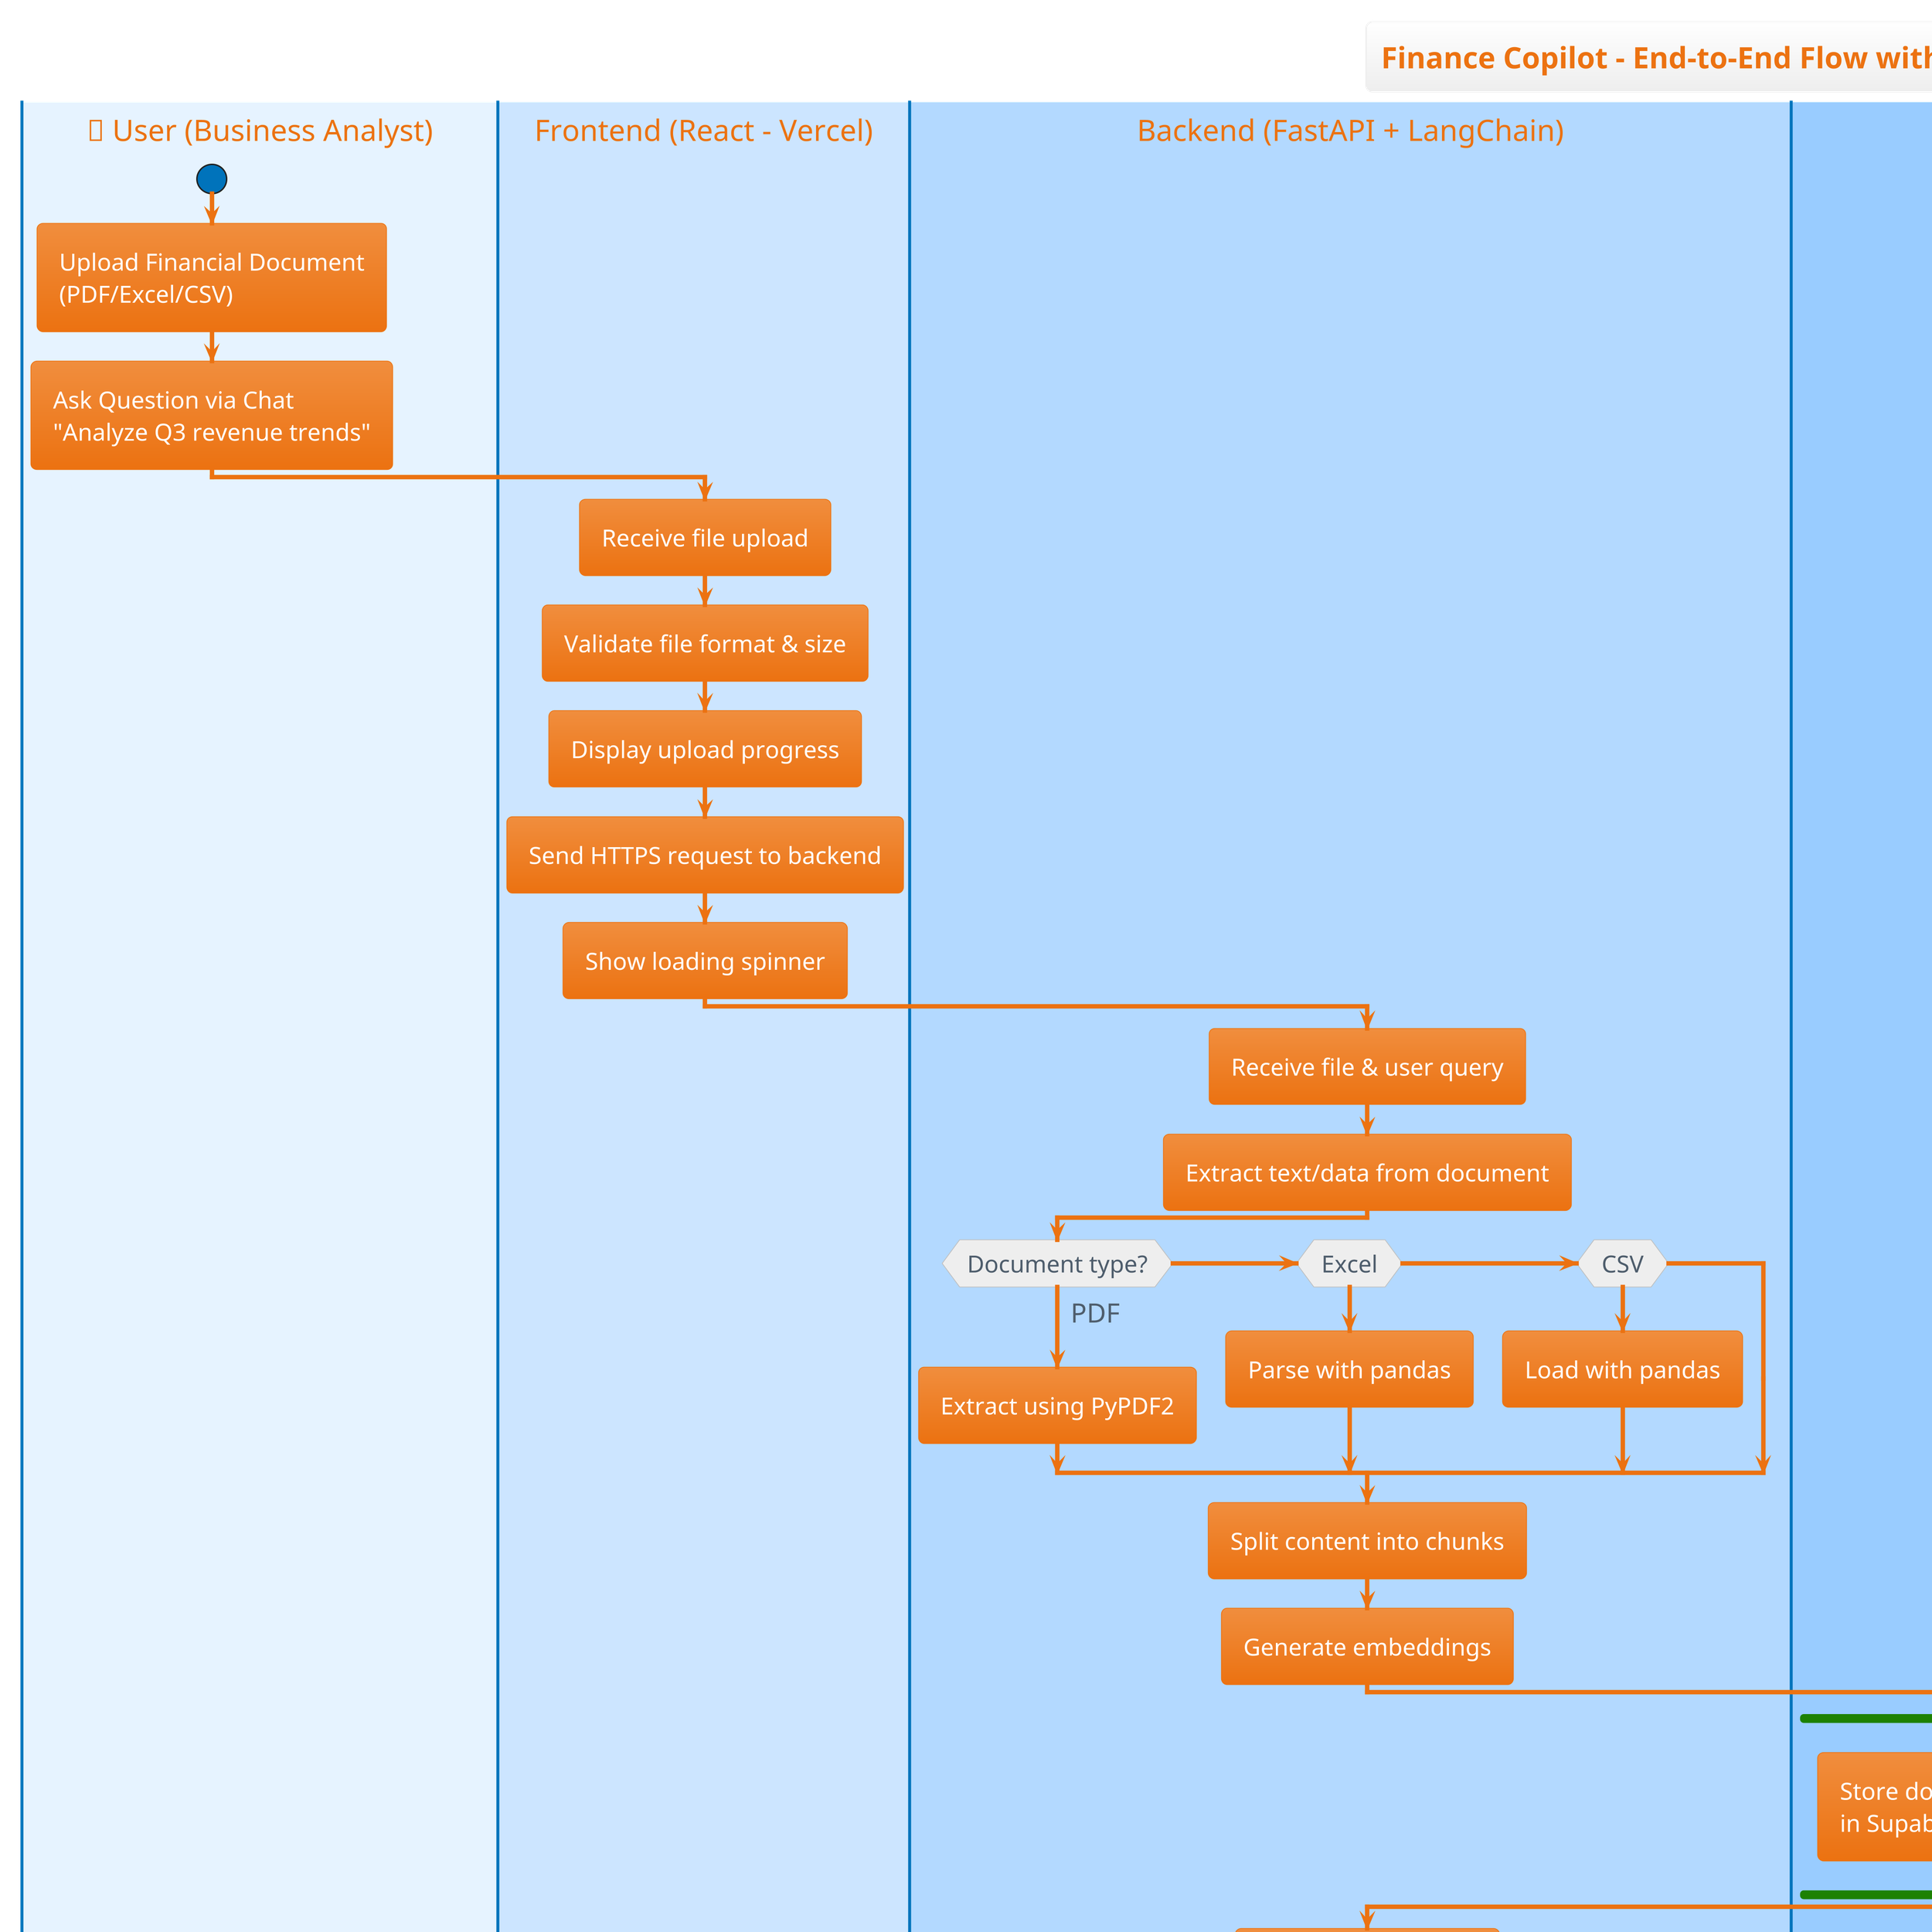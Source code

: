 @startuml
!theme aws-orange
scale 3
skinparam defaultFontSize 18
skinparam activityFontSize 16
skinparam swimlaneTitleFontSize 20
skinparam noteTextAlignment center

title Finance Copilot - End-to-End Flow with Swimlanes

|#E6F3FF|👤 User (Business Analyst)|
start
:Upload Financial Document\n(PDF/Excel/CSV);
:Ask Question via Chat\n"Analyze Q3 revenue trends";

|#CCE5FF|Frontend (React - Vercel)|
:Receive file upload;
:Validate file format & size;
:Display upload progress;
:Send HTTPS request to backend;
:Show loading spinner;

|#B3D9FF|Backend (FastAPI + LangChain)|
:Receive file & user query;
:Extract text/data from document;
if (Document type?) then (PDF)
  :Extract using PyPDF2;
elseif (Excel) then 
  :Parse with pandas;
elseif (CSV) then
  :Load with pandas;
endif
:Split content into chunks;
:Generate embeddings;

|#99CCFF|Data Layer (Supabase + GCS)|
fork
  :Store document metadata\nin Supabase RelDB;
fork again
  :Save embeddings in\npgvector database;
fork again
  :Upload original file\nto Google Cloud Storage;
end fork

|#B3D9FF|Backend (FastAPI + LangChain)|
:Query vector DB for\nrelevant chunks;
:Build context from\nsimilar documents;
:Prepare prompt with\nuser question + context;

|#80BFFF|LLM Layer|
if (Primary LLM available?) then (✅ Yes)
  :Send prompt to\nHugging Face API;
elseif (Fallback needed?) then (⚠️ Fallback)
  :Send prompt to\nOpenAI API;
endif
:Generate financial insights\n& analysis;
:Return structured response;

|#B3D9FF|Backend (FastAPI + LangChain)|
:Process LLM response;
:Add metadata & source refs;
:Format JSON response;

|#CCE5FF|Frontend (React - Vercel)|
:Receive API response;
:Parse and validate data;
:Render insights with\ncharts/tables/graphs;
:Display source documents;

|#E6F3FF|👤 User (Business Analyst)|
:Review financial analysis;
:Ask follow-up questions;
if (Satisfied with results?) then (✅ Yes)
  stop
else (❌ No)
  :Ask follow-up question;
endif

@enduml